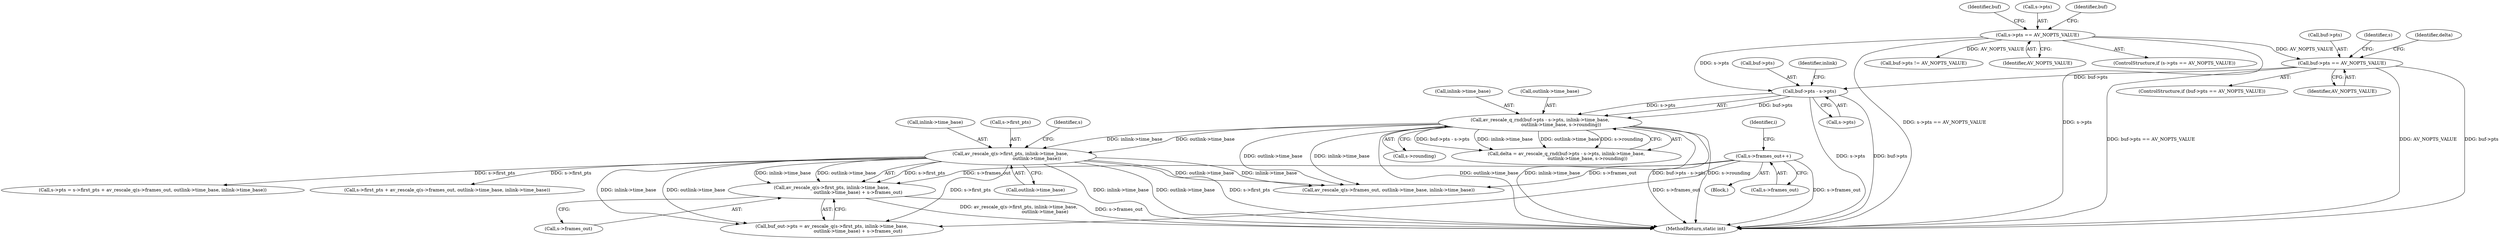 digraph "0_FFmpeg_cdd5df8189ff1537f7abe8defe971f80602cc2d2@pointer" {
"1000407" [label="(Call,av_rescale_q(s->first_pts, inlink->time_base,\n                                    outlink->time_base) + s->frames_out)"];
"1000408" [label="(Call,av_rescale_q(s->first_pts, inlink->time_base,\n                                    outlink->time_base))"];
"1000262" [label="(Call,av_rescale_q_rnd(buf->pts - s->pts, inlink->time_base,\n                             outlink->time_base, s->rounding))"];
"1000263" [label="(Call,buf->pts - s->pts)"];
"1000248" [label="(Call,buf->pts == AV_NOPTS_VALUE)"];
"1000138" [label="(Call,s->pts == AV_NOPTS_VALUE)"];
"1000435" [label="(Call,s->frames_out++)"];
"1000408" [label="(Call,av_rescale_q(s->first_pts, inlink->time_base,\n                                    outlink->time_base))"];
"1000263" [label="(Call,buf->pts - s->pts)"];
"1000264" [label="(Call,buf->pts)"];
"1000271" [label="(Identifier,inlink)"];
"1000145" [label="(Call,buf->pts != AV_NOPTS_VALUE)"];
"1000339" [label="(Block,)"];
"1000450" [label="(Call,s->pts = s->first_pts + av_rescale_q(s->frames_out, outlink->time_base, inlink->time_base))"];
"1000436" [label="(Call,s->frames_out)"];
"1000262" [label="(Call,av_rescale_q_rnd(buf->pts - s->pts, inlink->time_base,\n                             outlink->time_base, s->rounding))"];
"1000419" [label="(Identifier,s)"];
"1000249" [label="(Call,buf->pts)"];
"1000138" [label="(Call,s->pts == AV_NOPTS_VALUE)"];
"1000412" [label="(Call,inlink->time_base)"];
"1000257" [label="(Identifier,s)"];
"1000407" [label="(Call,av_rescale_q(s->first_pts, inlink->time_base,\n                                    outlink->time_base) + s->frames_out)"];
"1000270" [label="(Call,inlink->time_base)"];
"1000435" [label="(Call,s->frames_out++)"];
"1000147" [label="(Identifier,buf)"];
"1000454" [label="(Call,s->first_pts + av_rescale_q(s->frames_out, outlink->time_base, inlink->time_base))"];
"1000247" [label="(ControlStructure,if (buf->pts == AV_NOPTS_VALUE))"];
"1000139" [label="(Call,s->pts)"];
"1000276" [label="(Call,s->rounding)"];
"1000261" [label="(Identifier,delta)"];
"1000409" [label="(Call,s->first_pts)"];
"1000260" [label="(Call,delta = av_rescale_q_rnd(buf->pts - s->pts, inlink->time_base,\n                             outlink->time_base, s->rounding))"];
"1000142" [label="(Identifier,AV_NOPTS_VALUE)"];
"1000273" [label="(Call,outlink->time_base)"];
"1000250" [label="(Identifier,buf)"];
"1000248" [label="(Call,buf->pts == AV_NOPTS_VALUE)"];
"1000418" [label="(Call,s->frames_out)"];
"1000137" [label="(ControlStructure,if (s->pts == AV_NOPTS_VALUE))"];
"1000470" [label="(MethodReturn,static int)"];
"1000458" [label="(Call,av_rescale_q(s->frames_out, outlink->time_base, inlink->time_base))"];
"1000415" [label="(Call,outlink->time_base)"];
"1000267" [label="(Call,s->pts)"];
"1000252" [label="(Identifier,AV_NOPTS_VALUE)"];
"1000403" [label="(Call,buf_out->pts = av_rescale_q(s->first_pts, inlink->time_base,\n                                    outlink->time_base) + s->frames_out)"];
"1000338" [label="(Identifier,i)"];
"1000407" -> "1000403"  [label="AST: "];
"1000407" -> "1000418"  [label="CFG: "];
"1000408" -> "1000407"  [label="AST: "];
"1000418" -> "1000407"  [label="AST: "];
"1000403" -> "1000407"  [label="CFG: "];
"1000407" -> "1000470"  [label="DDG: av_rescale_q(s->first_pts, inlink->time_base,\n                                    outlink->time_base)"];
"1000407" -> "1000470"  [label="DDG: s->frames_out"];
"1000408" -> "1000407"  [label="DDG: s->first_pts"];
"1000408" -> "1000407"  [label="DDG: inlink->time_base"];
"1000408" -> "1000407"  [label="DDG: outlink->time_base"];
"1000435" -> "1000407"  [label="DDG: s->frames_out"];
"1000408" -> "1000415"  [label="CFG: "];
"1000409" -> "1000408"  [label="AST: "];
"1000412" -> "1000408"  [label="AST: "];
"1000415" -> "1000408"  [label="AST: "];
"1000419" -> "1000408"  [label="CFG: "];
"1000408" -> "1000470"  [label="DDG: s->first_pts"];
"1000408" -> "1000470"  [label="DDG: inlink->time_base"];
"1000408" -> "1000470"  [label="DDG: outlink->time_base"];
"1000408" -> "1000403"  [label="DDG: s->first_pts"];
"1000408" -> "1000403"  [label="DDG: inlink->time_base"];
"1000408" -> "1000403"  [label="DDG: outlink->time_base"];
"1000262" -> "1000408"  [label="DDG: inlink->time_base"];
"1000262" -> "1000408"  [label="DDG: outlink->time_base"];
"1000408" -> "1000450"  [label="DDG: s->first_pts"];
"1000408" -> "1000454"  [label="DDG: s->first_pts"];
"1000408" -> "1000458"  [label="DDG: outlink->time_base"];
"1000408" -> "1000458"  [label="DDG: inlink->time_base"];
"1000262" -> "1000260"  [label="AST: "];
"1000262" -> "1000276"  [label="CFG: "];
"1000263" -> "1000262"  [label="AST: "];
"1000270" -> "1000262"  [label="AST: "];
"1000273" -> "1000262"  [label="AST: "];
"1000276" -> "1000262"  [label="AST: "];
"1000260" -> "1000262"  [label="CFG: "];
"1000262" -> "1000470"  [label="DDG: buf->pts - s->pts"];
"1000262" -> "1000470"  [label="DDG: s->rounding"];
"1000262" -> "1000470"  [label="DDG: outlink->time_base"];
"1000262" -> "1000470"  [label="DDG: inlink->time_base"];
"1000262" -> "1000260"  [label="DDG: buf->pts - s->pts"];
"1000262" -> "1000260"  [label="DDG: inlink->time_base"];
"1000262" -> "1000260"  [label="DDG: outlink->time_base"];
"1000262" -> "1000260"  [label="DDG: s->rounding"];
"1000263" -> "1000262"  [label="DDG: buf->pts"];
"1000263" -> "1000262"  [label="DDG: s->pts"];
"1000262" -> "1000458"  [label="DDG: outlink->time_base"];
"1000262" -> "1000458"  [label="DDG: inlink->time_base"];
"1000263" -> "1000267"  [label="CFG: "];
"1000264" -> "1000263"  [label="AST: "];
"1000267" -> "1000263"  [label="AST: "];
"1000271" -> "1000263"  [label="CFG: "];
"1000263" -> "1000470"  [label="DDG: s->pts"];
"1000263" -> "1000470"  [label="DDG: buf->pts"];
"1000248" -> "1000263"  [label="DDG: buf->pts"];
"1000138" -> "1000263"  [label="DDG: s->pts"];
"1000248" -> "1000247"  [label="AST: "];
"1000248" -> "1000252"  [label="CFG: "];
"1000249" -> "1000248"  [label="AST: "];
"1000252" -> "1000248"  [label="AST: "];
"1000257" -> "1000248"  [label="CFG: "];
"1000261" -> "1000248"  [label="CFG: "];
"1000248" -> "1000470"  [label="DDG: buf->pts == AV_NOPTS_VALUE"];
"1000248" -> "1000470"  [label="DDG: AV_NOPTS_VALUE"];
"1000248" -> "1000470"  [label="DDG: buf->pts"];
"1000138" -> "1000248"  [label="DDG: AV_NOPTS_VALUE"];
"1000138" -> "1000137"  [label="AST: "];
"1000138" -> "1000142"  [label="CFG: "];
"1000139" -> "1000138"  [label="AST: "];
"1000142" -> "1000138"  [label="AST: "];
"1000147" -> "1000138"  [label="CFG: "];
"1000250" -> "1000138"  [label="CFG: "];
"1000138" -> "1000470"  [label="DDG: s->pts"];
"1000138" -> "1000470"  [label="DDG: s->pts == AV_NOPTS_VALUE"];
"1000138" -> "1000145"  [label="DDG: AV_NOPTS_VALUE"];
"1000435" -> "1000339"  [label="AST: "];
"1000435" -> "1000436"  [label="CFG: "];
"1000436" -> "1000435"  [label="AST: "];
"1000338" -> "1000435"  [label="CFG: "];
"1000435" -> "1000470"  [label="DDG: s->frames_out"];
"1000435" -> "1000403"  [label="DDG: s->frames_out"];
"1000435" -> "1000458"  [label="DDG: s->frames_out"];
}
